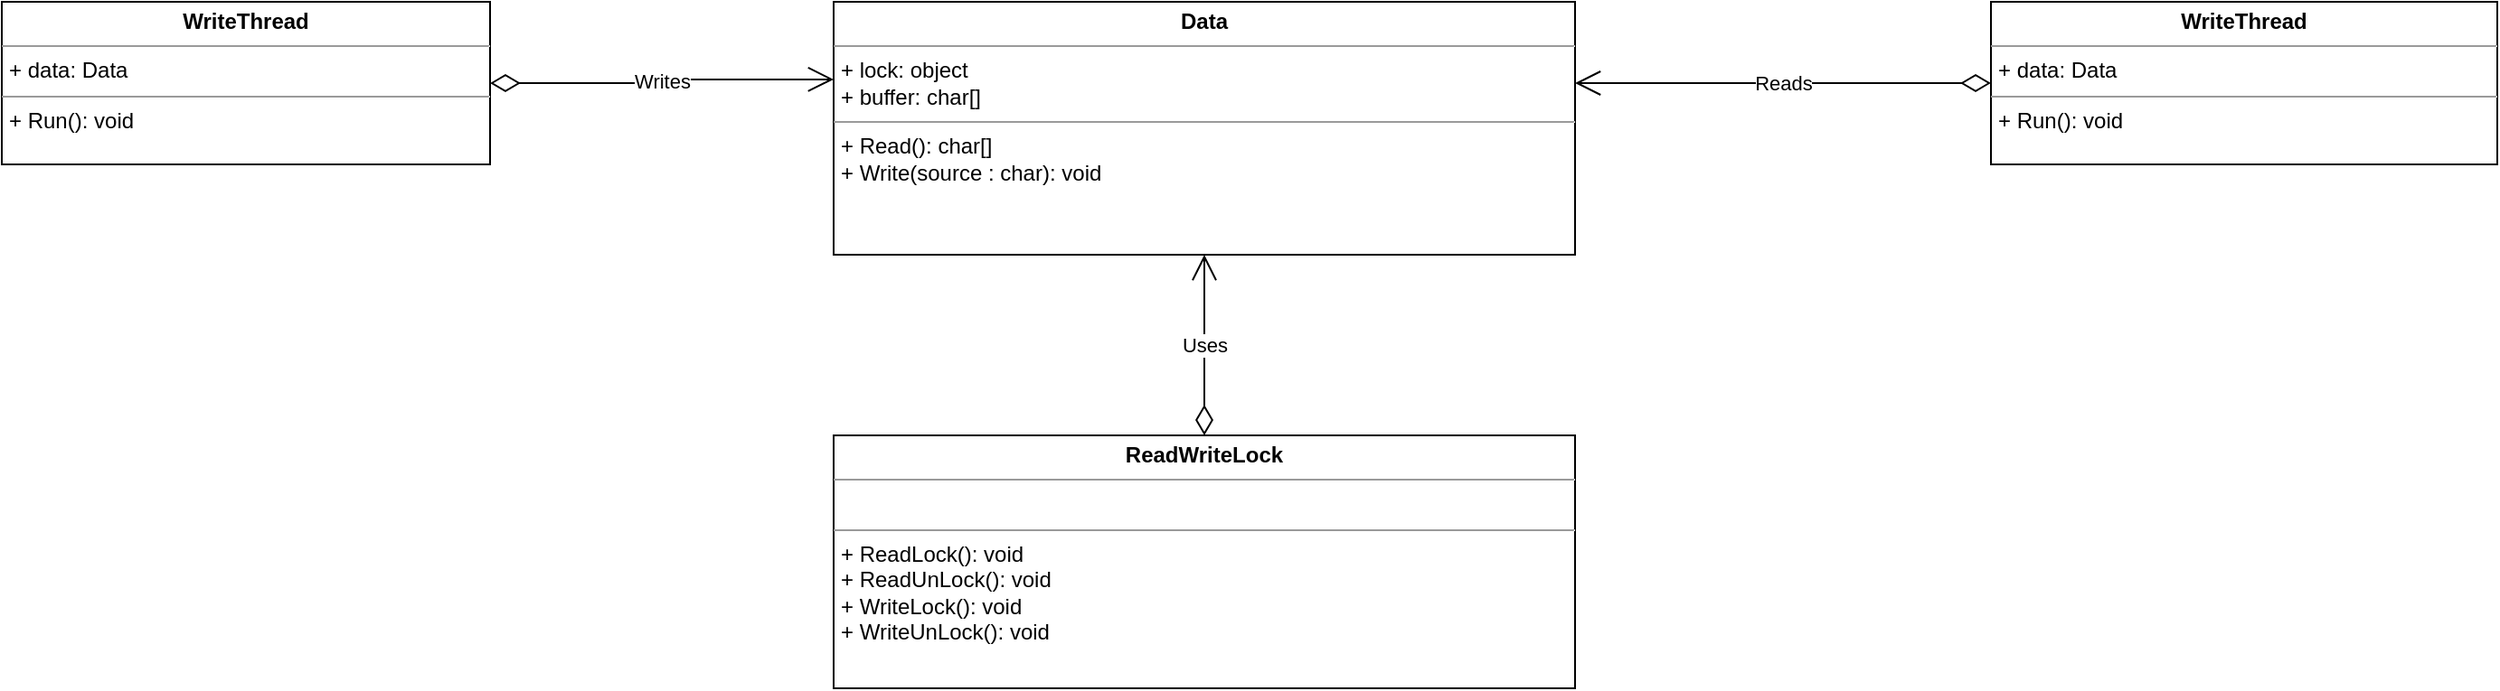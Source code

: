 <mxfile version="15.2.7" type="device" pages="3"><diagram id="C5RBs43oDa-KdzZeNtuy" name="class"><mxGraphModel dx="2403" dy="1027" grid="1" gridSize="10" guides="1" tooltips="1" connect="1" arrows="1" fold="1" page="1" pageScale="1" pageWidth="827" pageHeight="1169" math="0" shadow="0"><root><mxCell id="WIyWlLk6GJQsqaUBKTNV-0"/><mxCell id="WIyWlLk6GJQsqaUBKTNV-1" parent="WIyWlLk6GJQsqaUBKTNV-0"/><mxCell id="12L037W27B4sy78jGX8P-2" value="&lt;p style=&quot;margin: 0px ; margin-top: 4px ; text-align: center&quot;&gt;&lt;b&gt;Data&lt;/b&gt;&lt;/p&gt;&lt;hr size=&quot;1&quot;&gt;&lt;p style=&quot;margin: 0px ; margin-left: 4px&quot;&gt;+ lock: object&lt;br&gt;+ buffer: char[]&lt;/p&gt;&lt;hr size=&quot;1&quot;&gt;&lt;p style=&quot;margin: 0px ; margin-left: 4px&quot;&gt;+ Read(): char[]&lt;br&gt;+ Write(source : char): void&lt;/p&gt;" style="verticalAlign=top;align=left;overflow=fill;fontSize=12;fontFamily=Helvetica;html=1;" vertex="1" parent="WIyWlLk6GJQsqaUBKTNV-1"><mxGeometry x="240" y="320" width="410" height="140" as="geometry"/></mxCell><mxCell id="12L037W27B4sy78jGX8P-3" value="&lt;p style=&quot;margin: 0px ; margin-top: 4px ; text-align: center&quot;&gt;&lt;b&gt;WriteThread&lt;/b&gt;&lt;/p&gt;&lt;hr size=&quot;1&quot;&gt;&lt;p style=&quot;margin: 0px ; margin-left: 4px&quot;&gt;+ data: Data&lt;br&gt;&lt;/p&gt;&lt;hr size=&quot;1&quot;&gt;&lt;p style=&quot;margin: 0px ; margin-left: 4px&quot;&gt;+ Run(): void&lt;br&gt;&lt;br&gt;&lt;/p&gt;" style="verticalAlign=top;align=left;overflow=fill;fontSize=12;fontFamily=Helvetica;html=1;" vertex="1" parent="WIyWlLk6GJQsqaUBKTNV-1"><mxGeometry x="880" y="320" width="280" height="90" as="geometry"/></mxCell><mxCell id="12L037W27B4sy78jGX8P-4" value="&lt;p style=&quot;margin: 0px ; margin-top: 4px ; text-align: center&quot;&gt;&lt;b&gt;WriteThread&lt;/b&gt;&lt;/p&gt;&lt;hr size=&quot;1&quot;&gt;&lt;p style=&quot;margin: 0px ; margin-left: 4px&quot;&gt;+ data: Data&lt;br&gt;&lt;/p&gt;&lt;hr size=&quot;1&quot;&gt;&lt;p style=&quot;margin: 0px ; margin-left: 4px&quot;&gt;+ Run(): void&lt;br&gt;&lt;br&gt;&lt;/p&gt;" style="verticalAlign=top;align=left;overflow=fill;fontSize=12;fontFamily=Helvetica;html=1;" vertex="1" parent="WIyWlLk6GJQsqaUBKTNV-1"><mxGeometry x="-220" y="320" width="270" height="90" as="geometry"/></mxCell><mxCell id="12L037W27B4sy78jGX8P-7" value="&lt;p style=&quot;margin: 0px ; margin-top: 4px ; text-align: center&quot;&gt;&lt;b&gt;ReadWriteLock&lt;/b&gt;&lt;/p&gt;&lt;hr size=&quot;1&quot;&gt;&lt;p style=&quot;margin: 0px ; margin-left: 4px&quot;&gt;&lt;br&gt;&lt;/p&gt;&lt;hr size=&quot;1&quot;&gt;&lt;p style=&quot;margin: 0px ; margin-left: 4px&quot;&gt;+ ReadLock(): void&lt;br&gt;+ ReadUnLock(): void&lt;/p&gt;&lt;p style=&quot;margin: 0px ; margin-left: 4px&quot;&gt;+ WriteLock(): void&lt;br&gt;&lt;/p&gt;&lt;p style=&quot;margin: 0px ; margin-left: 4px&quot;&gt;+ WriteUnLock(): void&lt;br&gt;&lt;/p&gt;" style="verticalAlign=top;align=left;overflow=fill;fontSize=12;fontFamily=Helvetica;html=1;" vertex="1" parent="WIyWlLk6GJQsqaUBKTNV-1"><mxGeometry x="240" y="560" width="410" height="140" as="geometry"/></mxCell><mxCell id="12L037W27B4sy78jGX8P-8" value="Writes" style="endArrow=open;html=1;endSize=12;startArrow=diamondThin;startSize=14;startFill=0;edgeStyle=orthogonalEdgeStyle;entryX=0;entryY=0.307;entryDx=0;entryDy=0;entryPerimeter=0;exitX=1;exitY=0.5;exitDx=0;exitDy=0;" edge="1" parent="WIyWlLk6GJQsqaUBKTNV-1" source="12L037W27B4sy78jGX8P-4" target="12L037W27B4sy78jGX8P-2"><mxGeometry relative="1" as="geometry"><mxPoint x="90" y="363" as="sourcePoint"/><mxPoint x="200" y="363" as="targetPoint"/></mxGeometry></mxCell><mxCell id="12L037W27B4sy78jGX8P-14" value="Reads" style="endArrow=open;html=1;endSize=12;startArrow=diamondThin;startSize=14;startFill=0;edgeStyle=orthogonalEdgeStyle;exitX=0;exitY=0.5;exitDx=0;exitDy=0;" edge="1" parent="WIyWlLk6GJQsqaUBKTNV-1" source="12L037W27B4sy78jGX8P-3"><mxGeometry relative="1" as="geometry"><mxPoint x="810" y="365" as="sourcePoint"/><mxPoint x="650" y="365" as="targetPoint"/></mxGeometry></mxCell><mxCell id="12L037W27B4sy78jGX8P-17" value="Uses" style="endArrow=open;html=1;endSize=12;startArrow=diamondThin;startSize=14;startFill=0;edgeStyle=orthogonalEdgeStyle;exitX=0.5;exitY=0;exitDx=0;exitDy=0;entryX=0.5;entryY=1;entryDx=0;entryDy=0;" edge="1" parent="WIyWlLk6GJQsqaUBKTNV-1" source="12L037W27B4sy78jGX8P-7" target="12L037W27B4sy78jGX8P-2"><mxGeometry relative="1" as="geometry"><mxPoint x="444.5" y="540" as="sourcePoint"/><mxPoint x="540" y="490" as="targetPoint"/></mxGeometry></mxCell></root></mxGraphModel></diagram><diagram id="ayUQfo13a4On4LMPU3sh" name="sequense"><mxGraphModel dx="1182" dy="715" grid="1" gridSize="10" guides="1" tooltips="1" connect="1" arrows="1" fold="1" page="1" pageScale="1" pageWidth="827" pageHeight="1169" math="0" shadow="0"><root><mxCell id="ftqLqjLhGaI8FieAScLs-0"/><mxCell id="ftqLqjLhGaI8FieAScLs-1" parent="ftqLqjLhGaI8FieAScLs-0"/><mxCell id="ftqLqjLhGaI8FieAScLs-2" value="Main" style="whiteSpace=wrap;html=1;align=center;" parent="ftqLqjLhGaI8FieAScLs-1" vertex="1"><mxGeometry x="60" y="60" width="220" height="40" as="geometry"/></mxCell><mxCell id="ftqLqjLhGaI8FieAScLs-3" value="MethoadA(Async)" style="whiteSpace=wrap;html=1;align=center;" parent="ftqLqjLhGaI8FieAScLs-1" vertex="1"><mxGeometry x="350" y="60" width="220" height="40" as="geometry"/></mxCell><mxCell id="ftqLqjLhGaI8FieAScLs-4" value="MethodB(Async)" style="whiteSpace=wrap;html=1;align=center;" parent="ftqLqjLhGaI8FieAScLs-1" vertex="1"><mxGeometry x="650" y="60" width="220" height="40" as="geometry"/></mxCell><mxCell id="ftqLqjLhGaI8FieAScLs-5" value="" style="html=1;points=[];perimeter=orthogonalPerimeter;" parent="ftqLqjLhGaI8FieAScLs-1" vertex="1"><mxGeometry x="160" y="100" width="10" height="510" as="geometry"/></mxCell><mxCell id="ftqLqjLhGaI8FieAScLs-6" value="" style="html=1;points=[];perimeter=orthogonalPerimeter;" parent="ftqLqjLhGaI8FieAScLs-1" vertex="1"><mxGeometry x="455" y="100" width="10" height="510" as="geometry"/></mxCell><mxCell id="ftqLqjLhGaI8FieAScLs-7" value="" style="html=1;points=[];perimeter=orthogonalPerimeter;" parent="ftqLqjLhGaI8FieAScLs-1" vertex="1"><mxGeometry x="755" y="100" width="10" height="510" as="geometry"/></mxCell><mxCell id="ftqLqjLhGaI8FieAScLs-8" value="" style="endArrow=open;endFill=1;endSize=12;html=1;" parent="ftqLqjLhGaI8FieAScLs-1" edge="1"><mxGeometry width="160" relative="1" as="geometry"><mxPoint x="170" y="210" as="sourcePoint"/><mxPoint x="450" y="240" as="targetPoint"/></mxGeometry></mxCell><mxCell id="ftqLqjLhGaI8FieAScLs-10" value="10秒止まる君" style="text;html=1;strokeColor=#d6b656;fillColor=#fff2cc;align=center;verticalAlign=middle;whiteSpace=wrap;rounded=0;" parent="ftqLqjLhGaI8FieAScLs-1" vertex="1"><mxGeometry x="390" y="370" width="140" height="30" as="geometry"/></mxCell><mxCell id="ftqLqjLhGaI8FieAScLs-11" value="start" style="text;html=1;strokeColor=#d6b656;fillColor=#fff2cc;align=center;verticalAlign=middle;whiteSpace=wrap;rounded=0;" parent="ftqLqjLhGaI8FieAScLs-1" vertex="1"><mxGeometry x="95" y="120" width="140" height="30" as="geometry"/></mxCell><mxCell id="ftqLqjLhGaI8FieAScLs-12" value="end" style="text;html=1;strokeColor=#d6b656;fillColor=#fff2cc;align=center;verticalAlign=middle;whiteSpace=wrap;rounded=0;" parent="ftqLqjLhGaI8FieAScLs-1" vertex="1"><mxGeometry x="95" y="555" width="140" height="30" as="geometry"/></mxCell><mxCell id="ftqLqjLhGaI8FieAScLs-13" value="start" style="text;html=1;strokeColor=#d6b656;fillColor=#fff2cc;align=center;verticalAlign=middle;whiteSpace=wrap;rounded=0;" parent="ftqLqjLhGaI8FieAScLs-1" vertex="1"><mxGeometry x="390" y="270" width="140" height="30" as="geometry"/></mxCell><mxCell id="ftqLqjLhGaI8FieAScLs-14" value="end" style="text;html=1;strokeColor=#d6b656;fillColor=#fff2cc;align=center;verticalAlign=middle;whiteSpace=wrap;rounded=0;" parent="ftqLqjLhGaI8FieAScLs-1" vertex="1"><mxGeometry x="390" y="460" width="140" height="30" as="geometry"/></mxCell><mxCell id="ftqLqjLhGaI8FieAScLs-16" value="" style="endArrow=open;endFill=1;endSize=12;html=1;" parent="ftqLqjLhGaI8FieAScLs-1" edge="1"><mxGeometry width="160" relative="1" as="geometry"><mxPoint x="465" y="315" as="sourcePoint"/><mxPoint x="745" y="345" as="targetPoint"/></mxGeometry></mxCell></root></mxGraphModel></diagram><diagram id="VwGpwoNCRL_Hy265p5e_" name="Page-3"><mxGraphModel dx="985" dy="642" grid="1" gridSize="10" guides="1" tooltips="1" connect="1" arrows="1" fold="1" page="1" pageScale="1" pageWidth="827" pageHeight="1169" math="0" shadow="0"><root><mxCell id="8UmIdeRsKazngEPb8JjB-0"/><mxCell id="8UmIdeRsKazngEPb8JjB-1" parent="8UmIdeRsKazngEPb8JjB-0"/><mxCell id="8UmIdeRsKazngEPb8JjB-2" value="gate.pass" style="text;html=1;strokeColor=#36393d;fillColor=#ffcc99;align=center;verticalAlign=middle;whiteSpace=wrap;rounded=0;" vertex="1" parent="8UmIdeRsKazngEPb8JjB-1"><mxGeometry x="520" y="240" width="120" height="40" as="geometry"/></mxCell><mxCell id="8UmIdeRsKazngEPb8JjB-3" value="new UserThread(gate)" style="text;html=1;strokeColor=#36393d;fillColor=#cce5ff;align=center;verticalAlign=middle;whiteSpace=wrap;rounded=0;" vertex="1" parent="8UmIdeRsKazngEPb8JjB-1"><mxGeometry x="50" y="100" width="160" height="40" as="geometry"/></mxCell><mxCell id="8UmIdeRsKazngEPb8JjB-8" value="new UserThread(gate)" style="text;html=1;strokeColor=#36393d;fillColor=#cce5ff;align=center;verticalAlign=middle;whiteSpace=wrap;rounded=0;" vertex="1" parent="8UmIdeRsKazngEPb8JjB-1"><mxGeometry x="50" y="380" width="160" height="40" as="geometry"/></mxCell><mxCell id="8UmIdeRsKazngEPb8JjB-9" value="new UserThread(gate)" style="text;html=1;strokeColor=#36393d;fillColor=#cce5ff;align=center;verticalAlign=middle;whiteSpace=wrap;rounded=0;" vertex="1" parent="8UmIdeRsKazngEPb8JjB-1"><mxGeometry x="50" y="240" width="160" height="40" as="geometry"/></mxCell><mxCell id="8UmIdeRsKazngEPb8JjB-10" value="" style="endArrow=classic;html=1;entryX=1;entryY=0.5;entryDx=0;entryDy=0;exitX=0;exitY=0.5;exitDx=0;exitDy=0;" edge="1" parent="8UmIdeRsKazngEPb8JjB-1" source="8UmIdeRsKazngEPb8JjB-2" target="8UmIdeRsKazngEPb8JjB-3"><mxGeometry width="50" height="50" relative="1" as="geometry"><mxPoint x="390" y="410" as="sourcePoint"/><mxPoint x="440" y="360" as="targetPoint"/></mxGeometry></mxCell><mxCell id="8UmIdeRsKazngEPb8JjB-11" value="" style="endArrow=classic;html=1;exitX=0;exitY=0.5;exitDx=0;exitDy=0;" edge="1" parent="8UmIdeRsKazngEPb8JjB-1" source="8UmIdeRsKazngEPb8JjB-2"><mxGeometry width="50" height="50" relative="1" as="geometry"><mxPoint x="330" y="310" as="sourcePoint"/><mxPoint x="210" y="260" as="targetPoint"/></mxGeometry></mxCell><mxCell id="8UmIdeRsKazngEPb8JjB-12" value="" style="endArrow=classic;html=1;entryX=1;entryY=0.5;entryDx=0;entryDy=0;exitX=0;exitY=0.5;exitDx=0;exitDy=0;" edge="1" parent="8UmIdeRsKazngEPb8JjB-1" source="8UmIdeRsKazngEPb8JjB-2" target="8UmIdeRsKazngEPb8JjB-8"><mxGeometry width="50" height="50" relative="1" as="geometry"><mxPoint x="330" y="350" as="sourcePoint"/><mxPoint x="230" y="290" as="targetPoint"/></mxGeometry></mxCell></root></mxGraphModel></diagram></mxfile>